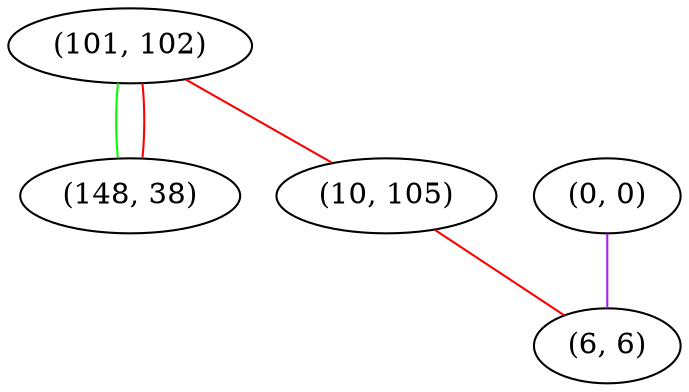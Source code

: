 graph "" {
"(101, 102)";
"(0, 0)";
"(148, 38)";
"(10, 105)";
"(6, 6)";
"(101, 102)" -- "(148, 38)"  [color=green, key=0, weight=2];
"(101, 102)" -- "(148, 38)"  [color=red, key=1, weight=1];
"(101, 102)" -- "(10, 105)"  [color=red, key=0, weight=1];
"(0, 0)" -- "(6, 6)"  [color=purple, key=0, weight=4];
"(10, 105)" -- "(6, 6)"  [color=red, key=0, weight=1];
}
